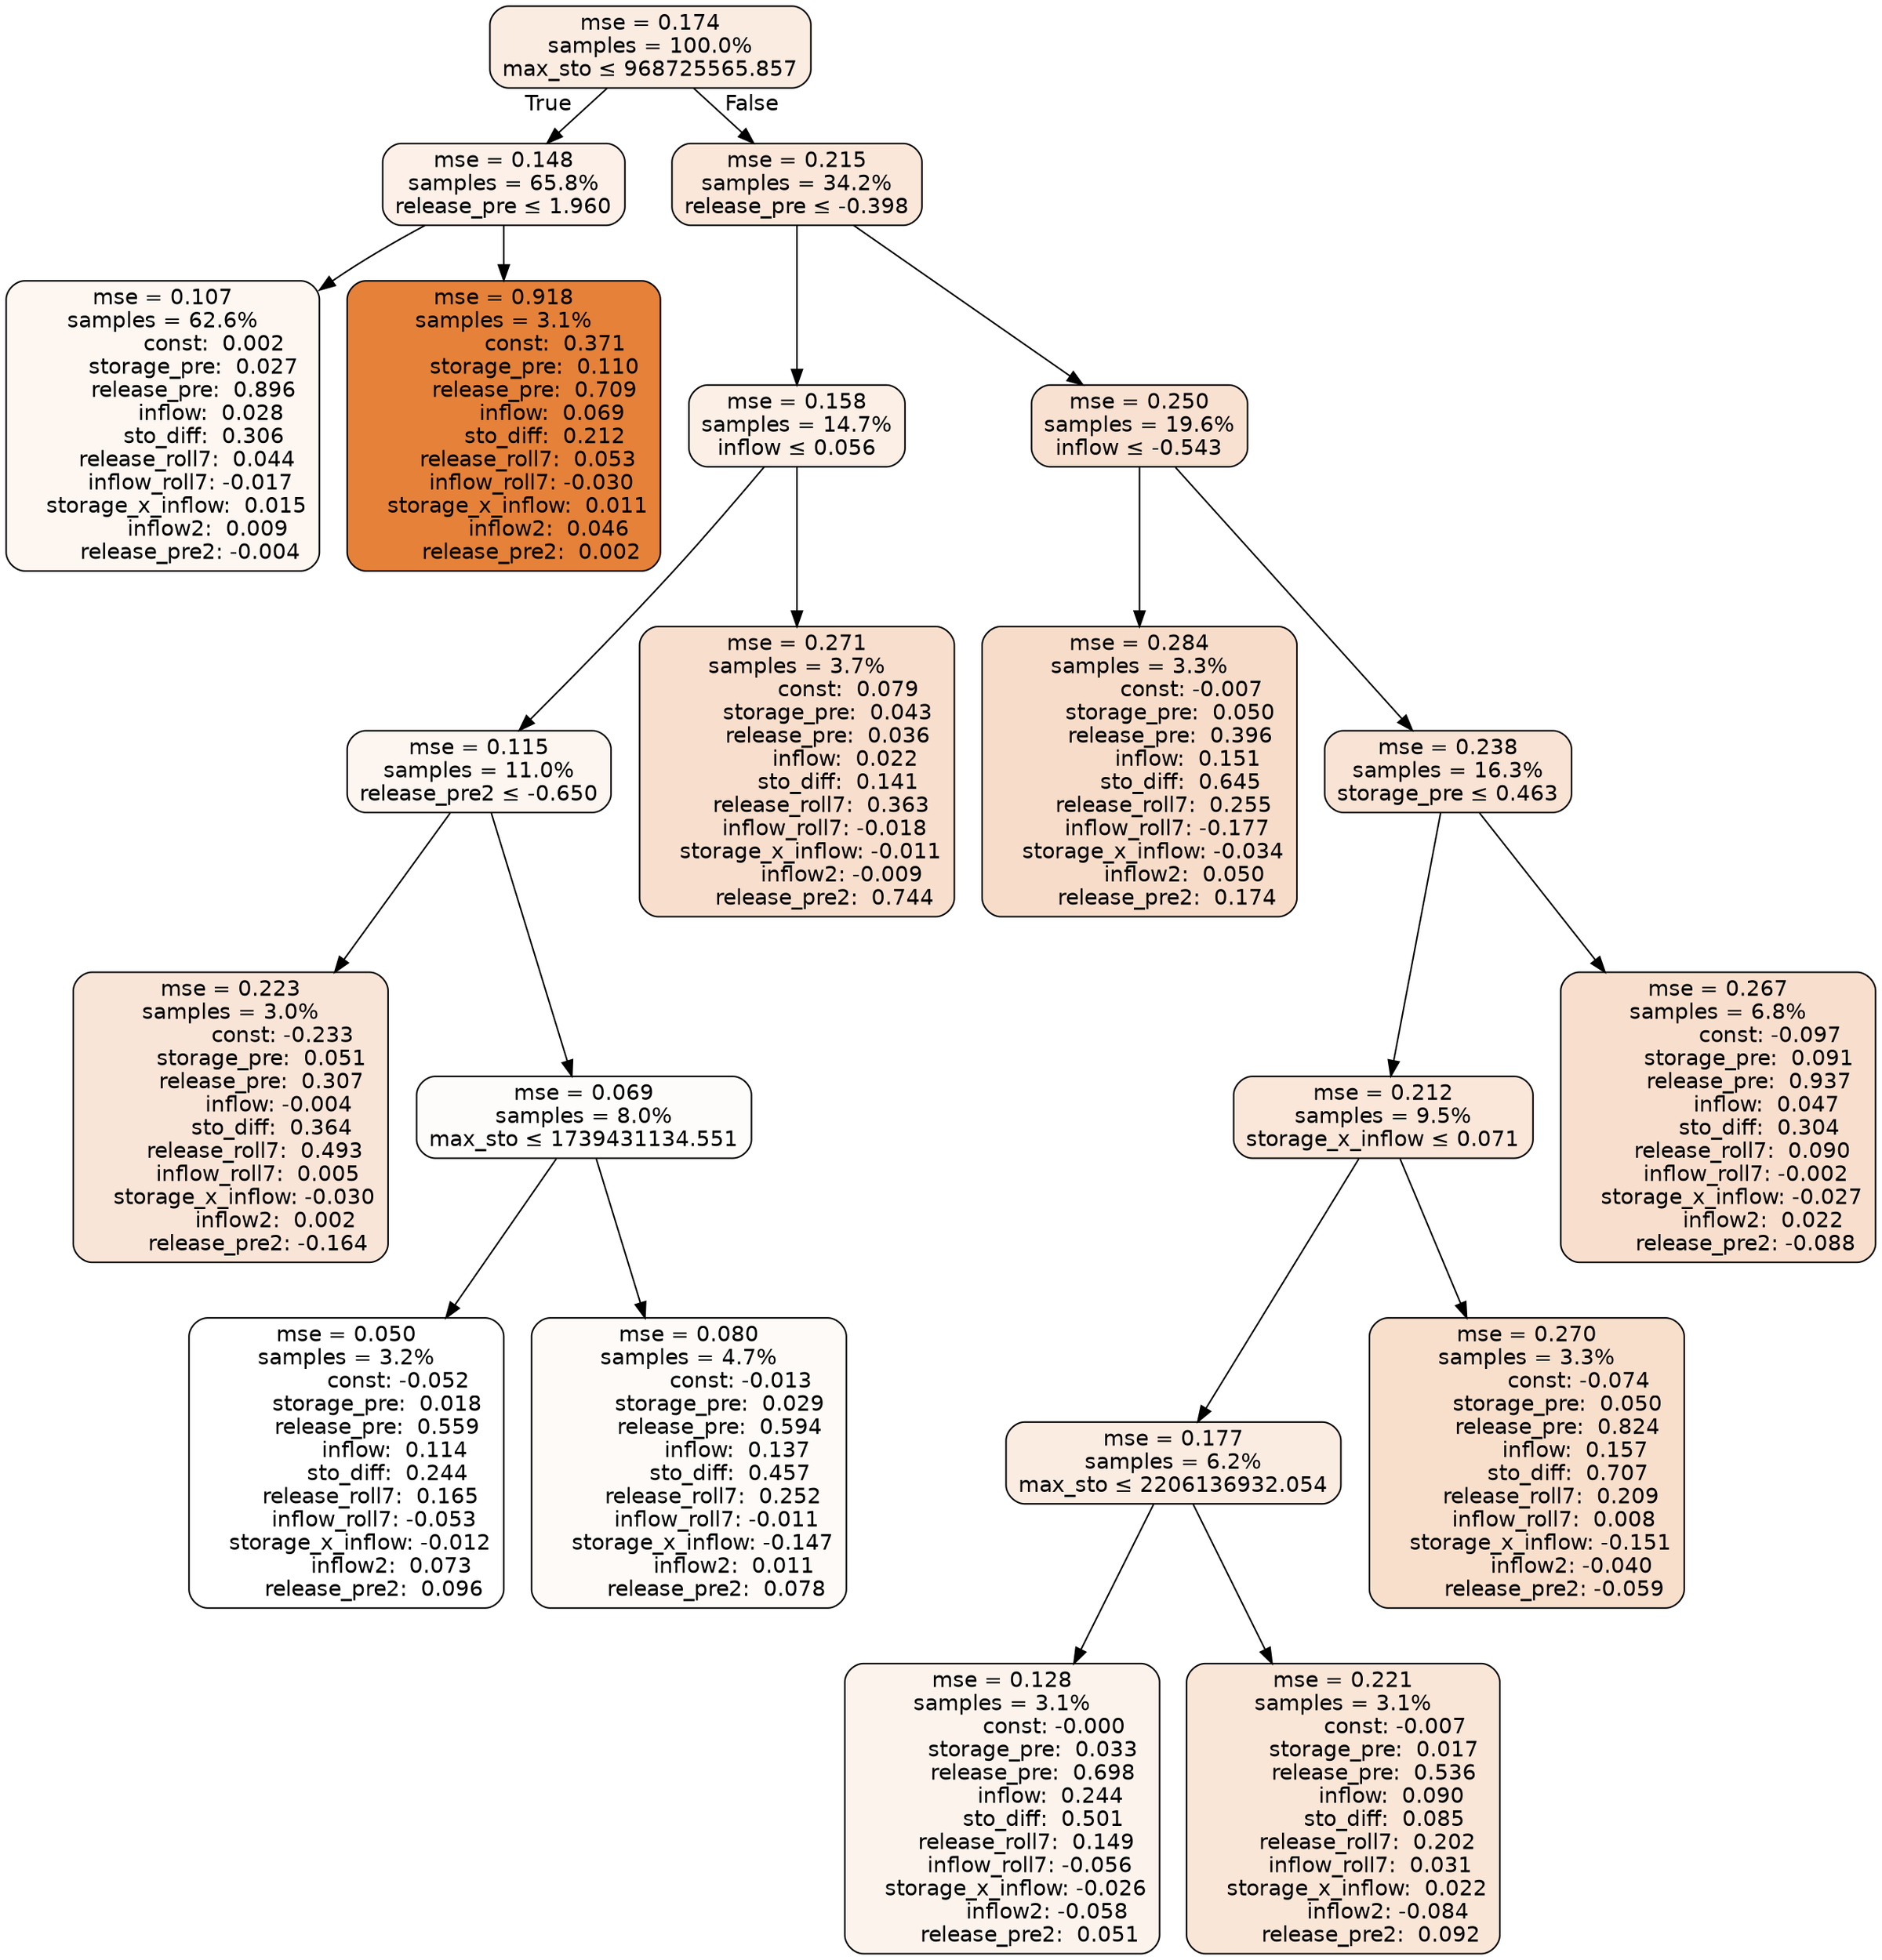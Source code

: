 digraph tree {
bgcolor="transparent"
node [shape=rectangle, style="filled, rounded", color="black", fontname=helvetica] ;
edge [fontname=helvetica] ;
	"0" [label="mse = 0.174
samples = 100.0%
max_sto &le; 968725565.857", fillcolor="#fbece2"]
	"1" [label="mse = 0.148
samples = 65.8%
release_pre &le; 1.960", fillcolor="#fcf0e8"]
	"2" [label="mse = 0.107
samples = 62.6%
               const:  0.002
         storage_pre:  0.027
         release_pre:  0.896
              inflow:  0.028
            sto_diff:  0.306
       release_roll7:  0.044
        inflow_roll7: -0.017
    storage_x_inflow:  0.015
             inflow2:  0.009
        release_pre2: -0.004", fillcolor="#fdf6f1"]
	"3" [label="mse = 0.918
samples = 3.1%
               const:  0.371
         storage_pre:  0.110
         release_pre:  0.709
              inflow:  0.069
            sto_diff:  0.212
       release_roll7:  0.053
        inflow_roll7: -0.030
    storage_x_inflow:  0.011
             inflow2:  0.046
        release_pre2:  0.002", fillcolor="#e58139"]
	"4" [label="mse = 0.215
samples = 34.2%
release_pre &le; -0.398", fillcolor="#fae7d9"]
	"5" [label="mse = 0.158
samples = 14.7%
inflow &le; 0.056", fillcolor="#fbefe6"]
	"6" [label="mse = 0.115
samples = 11.0%
release_pre2 &le; -0.650", fillcolor="#fdf5f0"]
	"7" [label="mse = 0.223
samples = 3.0%
               const: -0.233
         storage_pre:  0.051
         release_pre:  0.307
              inflow: -0.004
            sto_diff:  0.364
       release_roll7:  0.493
        inflow_roll7:  0.005
    storage_x_inflow: -0.030
             inflow2:  0.002
        release_pre2: -0.164", fillcolor="#f9e5d7"]
	"8" [label="mse = 0.069
samples = 8.0%
max_sto &le; 1739431134.551", fillcolor="#fefcfa"]
	"9" [label="mse = 0.050
samples = 3.2%
               const: -0.052
         storage_pre:  0.018
         release_pre:  0.559
              inflow:  0.114
            sto_diff:  0.244
       release_roll7:  0.165
        inflow_roll7: -0.053
    storage_x_inflow: -0.012
             inflow2:  0.073
        release_pre2:  0.096", fillcolor="#ffffff"]
	"10" [label="mse = 0.080
samples = 4.7%
               const: -0.013
         storage_pre:  0.029
         release_pre:  0.594
              inflow:  0.137
            sto_diff:  0.457
       release_roll7:  0.252
        inflow_roll7: -0.011
    storage_x_inflow: -0.147
             inflow2:  0.011
        release_pre2:  0.078", fillcolor="#fefaf8"]
	"11" [label="mse = 0.271
samples = 3.7%
               const:  0.079
         storage_pre:  0.043
         release_pre:  0.036
              inflow:  0.022
            sto_diff:  0.141
       release_roll7:  0.363
        inflow_roll7: -0.018
    storage_x_inflow: -0.011
             inflow2: -0.009
        release_pre2:  0.744", fillcolor="#f8decc"]
	"12" [label="mse = 0.250
samples = 19.6%
inflow &le; -0.543", fillcolor="#f9e1d1"]
	"13" [label="mse = 0.284
samples = 3.3%
               const: -0.007
         storage_pre:  0.050
         release_pre:  0.396
              inflow:  0.151
            sto_diff:  0.645
       release_roll7:  0.255
        inflow_roll7: -0.177
    storage_x_inflow: -0.034
             inflow2:  0.050
        release_pre2:  0.174", fillcolor="#f7ddc9"]
	"14" [label="mse = 0.238
samples = 16.3%
storage_pre &le; 0.463", fillcolor="#f9e3d4"]
	"15" [label="mse = 0.212
samples = 9.5%
storage_x_inflow &le; 0.071", fillcolor="#fae7d9"]
	"16" [label="mse = 0.177
samples = 6.2%
max_sto &le; 2206136932.054", fillcolor="#fbece2"]
	"17" [label="mse = 0.128
samples = 3.1%
               const: -0.000
         storage_pre:  0.033
         release_pre:  0.698
              inflow:  0.244
            sto_diff:  0.501
       release_roll7:  0.149
        inflow_roll7: -0.056
    storage_x_inflow: -0.026
             inflow2: -0.058
        release_pre2:  0.051", fillcolor="#fcf3ed"]
	"18" [label="mse = 0.221
samples = 3.1%
               const: -0.007
         storage_pre:  0.017
         release_pre:  0.536
              inflow:  0.090
            sto_diff:  0.085
       release_roll7:  0.202
        inflow_roll7:  0.031
    storage_x_inflow:  0.022
             inflow2: -0.084
        release_pre2:  0.092", fillcolor="#f9e6d7"]
	"19" [label="mse = 0.270
samples = 3.3%
               const: -0.074
         storage_pre:  0.050
         release_pre:  0.824
              inflow:  0.157
            sto_diff:  0.707
       release_roll7:  0.209
        inflow_roll7:  0.008
    storage_x_inflow: -0.151
             inflow2: -0.040
        release_pre2: -0.059", fillcolor="#f8dfcc"]
	"20" [label="mse = 0.267
samples = 6.8%
               const: -0.097
         storage_pre:  0.091
         release_pre:  0.937
              inflow:  0.047
            sto_diff:  0.304
       release_roll7:  0.090
        inflow_roll7: -0.002
    storage_x_inflow: -0.027
             inflow2:  0.022
        release_pre2: -0.088", fillcolor="#f8dfcd"]

	"0" -> "1" [labeldistance=2.5, labelangle=45, headlabel="True"]
	"1" -> "2"
	"1" -> "3"
	"0" -> "4" [labeldistance=2.5, labelangle=-45, headlabel="False"]
	"4" -> "5"
	"5" -> "6"
	"6" -> "7"
	"6" -> "8"
	"8" -> "9"
	"8" -> "10"
	"5" -> "11"
	"4" -> "12"
	"12" -> "13"
	"12" -> "14"
	"14" -> "15"
	"15" -> "16"
	"16" -> "17"
	"16" -> "18"
	"15" -> "19"
	"14" -> "20"
}
